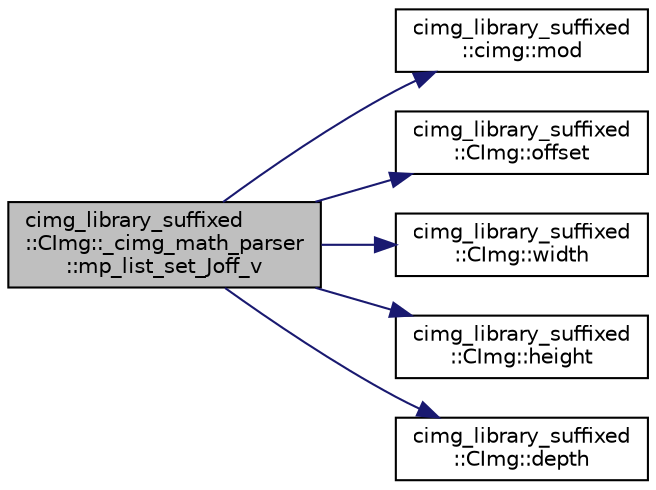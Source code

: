 digraph "cimg_library_suffixed::CImg::_cimg_math_parser::mp_list_set_Joff_v"
{
  edge [fontname="Helvetica",fontsize="10",labelfontname="Helvetica",labelfontsize="10"];
  node [fontname="Helvetica",fontsize="10",shape=record];
  rankdir="LR";
  Node776 [label="cimg_library_suffixed\l::CImg::_cimg_math_parser\l::mp_list_set_Joff_v",height=0.2,width=0.4,color="black", fillcolor="grey75", style="filled", fontcolor="black"];
  Node776 -> Node777 [color="midnightblue",fontsize="10",style="solid",fontname="Helvetica"];
  Node777 [label="cimg_library_suffixed\l::cimg::mod",height=0.2,width=0.4,color="black", fillcolor="white", style="filled",URL="$namespacecimg__library__suffixed_1_1cimg.html#afcc02428c9b7d9100e1674369d25cc40",tooltip="Return the modulo of a value. "];
  Node776 -> Node778 [color="midnightblue",fontsize="10",style="solid",fontname="Helvetica"];
  Node778 [label="cimg_library_suffixed\l::CImg::offset",height=0.2,width=0.4,color="black", fillcolor="white", style="filled",URL="$structcimg__library__suffixed_1_1_c_img.html#a85e66b869e393fd4a81049d2cde9b3f7",tooltip="Return the offset to a located pixel value, with respect to the beginning of the pixel buffer..."];
  Node776 -> Node779 [color="midnightblue",fontsize="10",style="solid",fontname="Helvetica"];
  Node779 [label="cimg_library_suffixed\l::CImg::width",height=0.2,width=0.4,color="black", fillcolor="white", style="filled",URL="$structcimg__library__suffixed_1_1_c_img.html#a2d7b769d447c0451a2f43c77e997beff",tooltip="Return the number of image columns. "];
  Node776 -> Node780 [color="midnightblue",fontsize="10",style="solid",fontname="Helvetica"];
  Node780 [label="cimg_library_suffixed\l::CImg::height",height=0.2,width=0.4,color="black", fillcolor="white", style="filled",URL="$structcimg__library__suffixed_1_1_c_img.html#a49834fd555c4a8362100bc628f1b03bb",tooltip="Return the number of image rows. "];
  Node776 -> Node781 [color="midnightblue",fontsize="10",style="solid",fontname="Helvetica"];
  Node781 [label="cimg_library_suffixed\l::CImg::depth",height=0.2,width=0.4,color="black", fillcolor="white", style="filled",URL="$structcimg__library__suffixed_1_1_c_img.html#aa708d2050f866a341896aca528615d2d",tooltip="Return the number of image slices. "];
}
